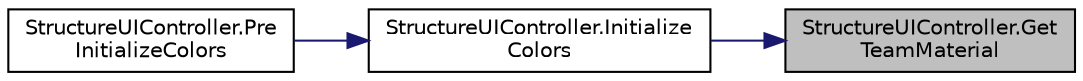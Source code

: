 digraph "StructureUIController.GetTeamMaterial"
{
 // INTERACTIVE_SVG=YES
 // LATEX_PDF_SIZE
  edge [fontname="Helvetica",fontsize="10",labelfontname="Helvetica",labelfontsize="10"];
  node [fontname="Helvetica",fontsize="10",shape=record];
  rankdir="RL";
  Node1 [label="StructureUIController.Get\lTeamMaterial",height=0.2,width=0.4,color="black", fillcolor="grey75", style="filled", fontcolor="black",tooltip=" "];
  Node1 -> Node2 [dir="back",color="midnightblue",fontsize="10",style="solid",fontname="Helvetica"];
  Node2 [label="StructureUIController.Initialize\lColors",height=0.2,width=0.4,color="black", fillcolor="white", style="filled",URL="$class_structure_u_i_controller.html#ad491648142deb4740cbe79382a713f33",tooltip=" "];
  Node2 -> Node3 [dir="back",color="midnightblue",fontsize="10",style="solid",fontname="Helvetica"];
  Node3 [label="StructureUIController.Pre\lInitializeColors",height=0.2,width=0.4,color="black", fillcolor="white", style="filled",URL="$class_structure_u_i_controller.html#a908b4e1272b87043c5ba601517f0c1d9",tooltip=" "];
}
